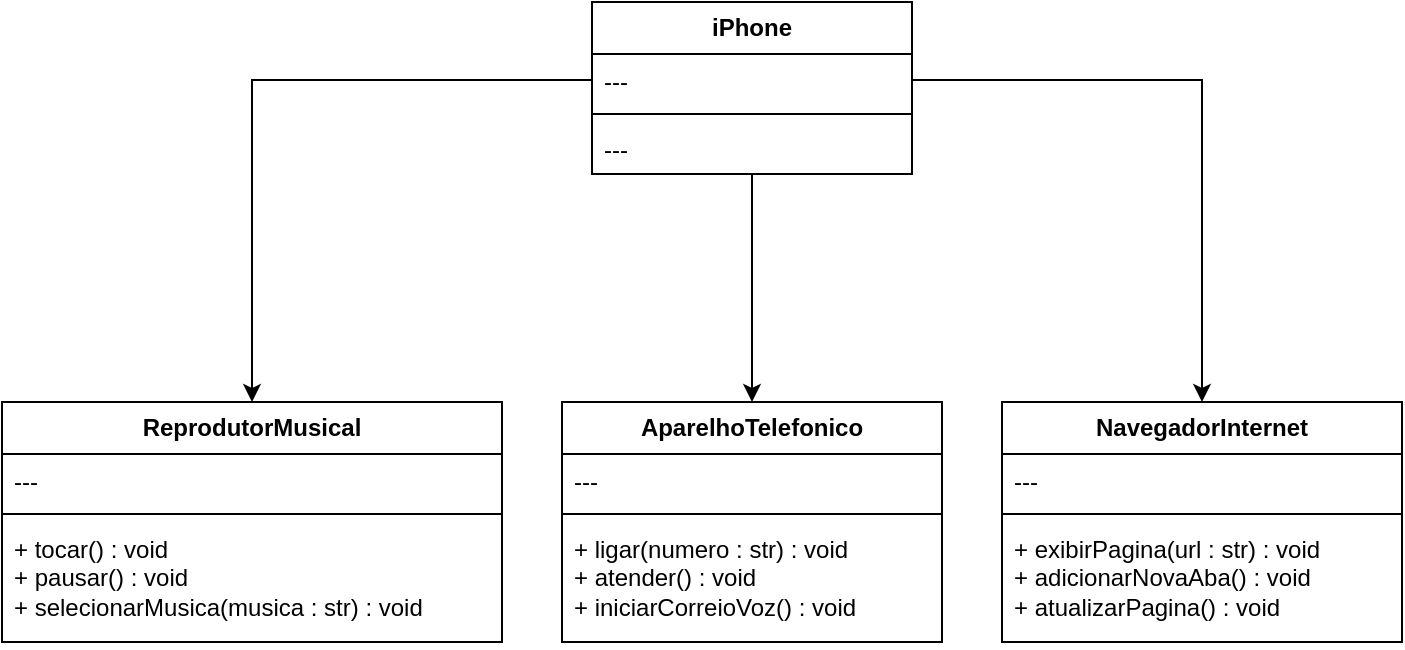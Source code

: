 <mxfile version="24.7.7">
  <diagram name="Página-1" id="UWMMmqgidTM3RO8v2sUJ">
    <mxGraphModel dx="954" dy="594" grid="1" gridSize="10" guides="1" tooltips="1" connect="1" arrows="1" fold="1" page="1" pageScale="1" pageWidth="827" pageHeight="1169" math="0" shadow="0">
      <root>
        <mxCell id="0" />
        <mxCell id="1" parent="0" />
        <mxCell id="n4FHrdXa-kYWgpGC7ryu-25" style="edgeStyle=orthogonalEdgeStyle;rounded=0;orthogonalLoop=1;jettySize=auto;html=1;entryX=0.5;entryY=0;entryDx=0;entryDy=0;fontFamily=Helvetica;fontSize=12;fontColor=default;labelBackgroundColor=default;" edge="1" parent="1" source="n4FHrdXa-kYWgpGC7ryu-6" target="n4FHrdXa-kYWgpGC7ryu-17">
          <mxGeometry relative="1" as="geometry" />
        </mxCell>
        <mxCell id="n4FHrdXa-kYWgpGC7ryu-6" value="&lt;div&gt;iPhone&lt;/div&gt;" style="swimlane;fontStyle=1;align=center;verticalAlign=top;childLayout=stackLayout;horizontal=1;startSize=26;horizontalStack=0;resizeParent=1;resizeParentMax=0;resizeLast=0;collapsible=1;marginBottom=0;whiteSpace=wrap;html=1;strokeColor=inherit;strokeWidth=1;spacingLeft=3;spacingRight=3;spacingTop=-1;fontFamily=Helvetica;fontSize=12;fontColor=default;labelBackgroundColor=default;fillColor=none;" vertex="1" parent="1">
          <mxGeometry x="345" y="130" width="160" height="86" as="geometry" />
        </mxCell>
        <mxCell id="n4FHrdXa-kYWgpGC7ryu-7" value="---" style="text;strokeColor=none;fillColor=none;align=left;verticalAlign=top;spacingLeft=4;spacingRight=4;overflow=hidden;rotatable=0;points=[[0,0.5],[1,0.5]];portConstraint=eastwest;whiteSpace=wrap;html=1;fontFamily=Helvetica;fontSize=12;fontColor=default;labelBackgroundColor=default;" vertex="1" parent="n4FHrdXa-kYWgpGC7ryu-6">
          <mxGeometry y="26" width="160" height="26" as="geometry" />
        </mxCell>
        <mxCell id="n4FHrdXa-kYWgpGC7ryu-8" value="" style="line;strokeWidth=1;fillColor=none;align=left;verticalAlign=middle;spacingTop=-1;spacingLeft=3;spacingRight=3;rotatable=0;labelPosition=right;points=[];portConstraint=eastwest;strokeColor=inherit;fontFamily=Helvetica;fontSize=12;fontColor=default;labelBackgroundColor=default;" vertex="1" parent="n4FHrdXa-kYWgpGC7ryu-6">
          <mxGeometry y="52" width="160" height="8" as="geometry" />
        </mxCell>
        <mxCell id="n4FHrdXa-kYWgpGC7ryu-9" value="---" style="text;strokeColor=none;fillColor=none;align=left;verticalAlign=top;spacingLeft=4;spacingRight=4;overflow=hidden;rotatable=0;points=[[0,0.5],[1,0.5]];portConstraint=eastwest;whiteSpace=wrap;html=1;fontFamily=Helvetica;fontSize=12;fontColor=default;labelBackgroundColor=default;" vertex="1" parent="n4FHrdXa-kYWgpGC7ryu-6">
          <mxGeometry y="60" width="160" height="26" as="geometry" />
        </mxCell>
        <mxCell id="n4FHrdXa-kYWgpGC7ryu-11" value="ReprodutorMusical" style="swimlane;fontStyle=1;align=center;verticalAlign=top;childLayout=stackLayout;horizontal=1;startSize=26;horizontalStack=0;resizeParent=1;resizeParentMax=0;resizeLast=0;collapsible=1;marginBottom=0;whiteSpace=wrap;html=1;strokeColor=inherit;strokeWidth=1;spacingLeft=3;spacingRight=3;spacingTop=-1;fontFamily=Helvetica;fontSize=12;fontColor=default;labelBackgroundColor=default;fillColor=none;" vertex="1" parent="1">
          <mxGeometry x="50" y="330" width="250" height="120" as="geometry" />
        </mxCell>
        <mxCell id="n4FHrdXa-kYWgpGC7ryu-12" value="---" style="text;strokeColor=none;fillColor=none;align=left;verticalAlign=top;spacingLeft=4;spacingRight=4;overflow=hidden;rotatable=0;points=[[0,0.5],[1,0.5]];portConstraint=eastwest;whiteSpace=wrap;html=1;fontFamily=Helvetica;fontSize=12;fontColor=default;labelBackgroundColor=default;" vertex="1" parent="n4FHrdXa-kYWgpGC7ryu-11">
          <mxGeometry y="26" width="250" height="26" as="geometry" />
        </mxCell>
        <mxCell id="n4FHrdXa-kYWgpGC7ryu-13" value="" style="line;strokeWidth=1;fillColor=none;align=left;verticalAlign=middle;spacingTop=-1;spacingLeft=3;spacingRight=3;rotatable=0;labelPosition=right;points=[];portConstraint=eastwest;strokeColor=inherit;fontFamily=Helvetica;fontSize=12;fontColor=default;labelBackgroundColor=default;" vertex="1" parent="n4FHrdXa-kYWgpGC7ryu-11">
          <mxGeometry y="52" width="250" height="8" as="geometry" />
        </mxCell>
        <mxCell id="n4FHrdXa-kYWgpGC7ryu-14" value="&lt;div&gt;+ tocar() : void&lt;br&gt;&lt;/div&gt;&lt;div&gt;+ pausar() : void&lt;br&gt;&lt;/div&gt;&lt;div&gt;+ selecionarMusica(musica : str) : void&lt;br&gt;&lt;/div&gt;" style="text;strokeColor=none;fillColor=none;align=left;verticalAlign=top;spacingLeft=4;spacingRight=4;overflow=hidden;rotatable=0;points=[[0,0.5],[1,0.5]];portConstraint=eastwest;whiteSpace=wrap;html=1;fontFamily=Helvetica;fontSize=12;fontColor=default;labelBackgroundColor=default;" vertex="1" parent="n4FHrdXa-kYWgpGC7ryu-11">
          <mxGeometry y="60" width="250" height="60" as="geometry" />
        </mxCell>
        <mxCell id="n4FHrdXa-kYWgpGC7ryu-17" value="&lt;div style=&quot;display: inline-block; white-space: nowrap;&quot;&gt;&lt;span class=&quot;nodeLabel&quot;&gt;AparelhoTelefonico&lt;/span&gt;&lt;/div&gt;" style="swimlane;fontStyle=1;align=center;verticalAlign=top;childLayout=stackLayout;horizontal=1;startSize=26;horizontalStack=0;resizeParent=1;resizeParentMax=0;resizeLast=0;collapsible=1;marginBottom=0;whiteSpace=wrap;html=1;strokeColor=inherit;strokeWidth=1;spacingLeft=3;spacingRight=3;spacingTop=-1;fontFamily=Helvetica;fontSize=12;fontColor=default;labelBackgroundColor=default;fillColor=none;" vertex="1" parent="1">
          <mxGeometry x="330" y="330" width="190" height="120" as="geometry" />
        </mxCell>
        <mxCell id="n4FHrdXa-kYWgpGC7ryu-18" value="---" style="text;strokeColor=none;fillColor=none;align=left;verticalAlign=top;spacingLeft=4;spacingRight=4;overflow=hidden;rotatable=0;points=[[0,0.5],[1,0.5]];portConstraint=eastwest;whiteSpace=wrap;html=1;fontFamily=Helvetica;fontSize=12;fontColor=default;labelBackgroundColor=default;" vertex="1" parent="n4FHrdXa-kYWgpGC7ryu-17">
          <mxGeometry y="26" width="190" height="26" as="geometry" />
        </mxCell>
        <mxCell id="n4FHrdXa-kYWgpGC7ryu-19" value="" style="line;strokeWidth=1;fillColor=none;align=left;verticalAlign=middle;spacingTop=-1;spacingLeft=3;spacingRight=3;rotatable=0;labelPosition=right;points=[];portConstraint=eastwest;strokeColor=inherit;fontFamily=Helvetica;fontSize=12;fontColor=default;labelBackgroundColor=default;" vertex="1" parent="n4FHrdXa-kYWgpGC7ryu-17">
          <mxGeometry y="52" width="190" height="8" as="geometry" />
        </mxCell>
        <mxCell id="n4FHrdXa-kYWgpGC7ryu-20" value="&lt;div&gt;+ ligar(numero : str) : void&lt;/div&gt;&lt;div&gt;+ atender() : void&lt;/div&gt;&lt;div&gt;+ iniciarCorreioVoz() : void&lt;br&gt;&lt;/div&gt;" style="text;strokeColor=none;fillColor=none;align=left;verticalAlign=top;spacingLeft=4;spacingRight=4;overflow=hidden;rotatable=0;points=[[0,0.5],[1,0.5]];portConstraint=eastwest;whiteSpace=wrap;html=1;fontFamily=Helvetica;fontSize=12;fontColor=default;labelBackgroundColor=default;" vertex="1" parent="n4FHrdXa-kYWgpGC7ryu-17">
          <mxGeometry y="60" width="190" height="60" as="geometry" />
        </mxCell>
        <mxCell id="n4FHrdXa-kYWgpGC7ryu-21" value="NavegadorInternet" style="swimlane;fontStyle=1;align=center;verticalAlign=top;childLayout=stackLayout;horizontal=1;startSize=26;horizontalStack=0;resizeParent=1;resizeParentMax=0;resizeLast=0;collapsible=1;marginBottom=0;whiteSpace=wrap;html=1;strokeColor=inherit;strokeWidth=1;spacingLeft=3;spacingRight=3;spacingTop=-1;fontFamily=Helvetica;fontSize=12;fontColor=default;labelBackgroundColor=default;fillColor=none;" vertex="1" parent="1">
          <mxGeometry x="550" y="330" width="200" height="120" as="geometry" />
        </mxCell>
        <mxCell id="n4FHrdXa-kYWgpGC7ryu-22" value="---" style="text;strokeColor=none;fillColor=none;align=left;verticalAlign=top;spacingLeft=4;spacingRight=4;overflow=hidden;rotatable=0;points=[[0,0.5],[1,0.5]];portConstraint=eastwest;whiteSpace=wrap;html=1;fontFamily=Helvetica;fontSize=12;fontColor=default;labelBackgroundColor=default;" vertex="1" parent="n4FHrdXa-kYWgpGC7ryu-21">
          <mxGeometry y="26" width="200" height="26" as="geometry" />
        </mxCell>
        <mxCell id="n4FHrdXa-kYWgpGC7ryu-23" value="" style="line;strokeWidth=1;fillColor=none;align=left;verticalAlign=middle;spacingTop=-1;spacingLeft=3;spacingRight=3;rotatable=0;labelPosition=right;points=[];portConstraint=eastwest;strokeColor=inherit;fontFamily=Helvetica;fontSize=12;fontColor=default;labelBackgroundColor=default;" vertex="1" parent="n4FHrdXa-kYWgpGC7ryu-21">
          <mxGeometry y="52" width="200" height="8" as="geometry" />
        </mxCell>
        <mxCell id="n4FHrdXa-kYWgpGC7ryu-24" value="&lt;div&gt;+ exibirPagina(url : str) : void&lt;/div&gt;&lt;div&gt;+ adicionarNovaAba() : void&lt;/div&gt;+ atualizarPagina() : void" style="text;strokeColor=none;fillColor=none;align=left;verticalAlign=top;spacingLeft=4;spacingRight=4;overflow=hidden;rotatable=0;points=[[0,0.5],[1,0.5]];portConstraint=eastwest;whiteSpace=wrap;html=1;fontFamily=Helvetica;fontSize=12;fontColor=default;labelBackgroundColor=default;" vertex="1" parent="n4FHrdXa-kYWgpGC7ryu-21">
          <mxGeometry y="60" width="200" height="60" as="geometry" />
        </mxCell>
        <mxCell id="n4FHrdXa-kYWgpGC7ryu-26" style="edgeStyle=orthogonalEdgeStyle;rounded=0;orthogonalLoop=1;jettySize=auto;html=1;exitX=1;exitY=0.5;exitDx=0;exitDy=0;entryX=0.5;entryY=0;entryDx=0;entryDy=0;fontFamily=Helvetica;fontSize=12;fontColor=default;labelBackgroundColor=default;" edge="1" parent="1" source="n4FHrdXa-kYWgpGC7ryu-7" target="n4FHrdXa-kYWgpGC7ryu-21">
          <mxGeometry relative="1" as="geometry" />
        </mxCell>
        <mxCell id="n4FHrdXa-kYWgpGC7ryu-27" style="edgeStyle=orthogonalEdgeStyle;rounded=0;orthogonalLoop=1;jettySize=auto;html=1;exitX=0;exitY=0.5;exitDx=0;exitDy=0;entryX=0.5;entryY=0;entryDx=0;entryDy=0;fontFamily=Helvetica;fontSize=12;fontColor=default;labelBackgroundColor=default;" edge="1" parent="1" source="n4FHrdXa-kYWgpGC7ryu-7" target="n4FHrdXa-kYWgpGC7ryu-11">
          <mxGeometry relative="1" as="geometry" />
        </mxCell>
      </root>
    </mxGraphModel>
  </diagram>
</mxfile>
